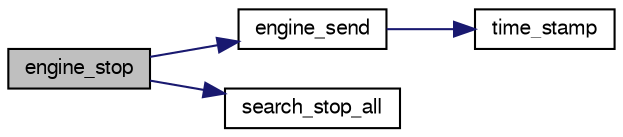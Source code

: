 digraph "engine_stop"
{
 // LATEX_PDF_SIZE
  bgcolor="transparent";
  edge [fontname="FreeSans",fontsize="10",labelfontname="FreeSans",labelfontsize="10"];
  node [fontname="FreeSans",fontsize="10",shape=record];
  rankdir="LR";
  Node1 [label="engine_stop",height=0.2,width=0.4,color="black", fillcolor="grey75", style="filled", fontcolor="black",tooltip="Stop searching."];
  Node1 -> Node2 [color="midnightblue",fontsize="10",style="solid",fontname="FreeSans"];
  Node2 [label="engine_send",height=0.2,width=0.4,color="black",URL="$cassio_8c.html#afe0305f2a8b426ca767c7b2f128c53af",tooltip="Send a message on stdout."];
  Node2 -> Node3 [color="midnightblue",fontsize="10",style="solid",fontname="FreeSans"];
  Node3 [label="time_stamp",height=0.2,width=0.4,color="black",URL="$util_8c.html#a24bf37cbb71f6a0ce700fc72741d6016",tooltip="Print local time."];
  Node1 -> Node4 [color="midnightblue",fontsize="10",style="solid",fontname="FreeSans"];
  Node4 [label="search_stop_all",height=0.2,width=0.4,color="black",URL="$search_8c.html#ad775910af78c46412b5ee4b8bc887b67",tooltip="Stop the search."];
}
